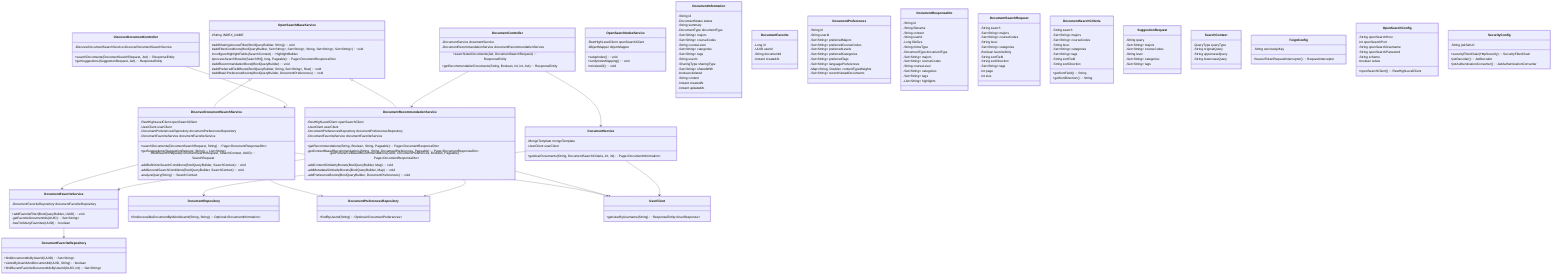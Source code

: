 classDiagram
%% Controllers
    class DiscoverDocumentController {
        -DiscoverDocumentSearchService discoverDocumentSearchService
        +searchDocuments(DocumentSearchRequest, Jwt): ResponseEntity
        +getSuggestions(SuggestionRequest, Jwt): ResponseEntity
    }

    class DocumentController {
        -DocumentService documentService
        -DocumentRecommendationService documentRecommendationService
        +searchUserDocuments(Jwt, DocumentSearchRequest): ResponseEntity
        +getRecommendationDocuments(String, Boolean, int, int, Jwt): ResponseEntity
    }

%% Services and their inheritance relationships
    class OpenSearchBaseService {
        #String INDEX_NAME
        #addSharingAccessFilter(BoolQueryBuilder, String): void
        #addFilterConditions(BoolQueryBuilder, Set~String~, Set~String~, String, Set~String~, Set~String~): void
        #configureHighlightFields(SearchContext): HighlightBuilder
        #processSearchResults(SearchHit[], long, Pageable): Page~DocumentResponseDto~
        #addRecommendationBoost(BoolQueryBuilder): void
        #addPreferredFieldBoost(BoolQueryBuilder, String, Set~String~, float): void
        #addBasicPreferenceBoosts(BoolQueryBuilder, DocumentPreferences): void
    }

    class DiscoverDocumentSearchService {
        -RestHighLevelClient openSearchClient
        -UserClient userClient
        -DocumentPreferencesRepository documentPreferencesRepository
        -DocumentFavoriteService documentFavoriteService
        +searchDocuments(DocumentSearchRequest, String): Page~DocumentResponseDto~
        +getSuggestions(SuggestionRequest, String): List~String~
        -buildSearchRequest(DocumentSearchRequest, SearchContext, UUID): SearchRequest
        -addDefinitionSearchConditions(BoolQueryBuilder, SearchContext): void
        -addGeneralSearchConditions(BoolQueryBuilder, SearchContext): void
        -analyzeQuery(String): SearchContext
    }

    class DocumentService {
        -MongoTemplate mongoTemplate
        -UserClient userClient
        +getUserDocuments(String, DocumentSearchCriteria, int, int): Page~DocumentInformation~
    }

    class DocumentRecommendationService {
        -RestHighLevelClient openSearchClient
        -UserClient userClient
        -DocumentPreferencesRepository documentPreferencesRepository
        -DocumentFavoriteService documentFavoriteService
        +getRecommendations(String, Boolean, String, Pageable): Page~DocumentResponseDto~
        -getContentBasedRecommendations(String, String, DocumentPreferences, Pageable): Page~DocumentResponseDto~
        -getPreferenceBasedRecommendations(UUID, DocumentPreferences, Boolean, Pageable): Page~DocumentResponseDto~
        -addContentSimilarityBoosts(BoolQueryBuilder, Map): void
        -addMetadataSimilarityBoosts(BoolQueryBuilder, Map): void
        -addPreferenceBoosts(BoolQueryBuilder, DocumentPreferences): void
    }

    class DocumentFavoriteService {
        -DocumentFavoriteRepository documentFavoriteRepository
        +addFavoriteFilter(BoolQueryBuilder, UUID): void
        -getFavoriteDocumentIds(UUID): Set~String~
        -hasTooManyFavorites(UUID): boolean
    }

    class OpenSearchIndexService {
        -RestHighLevelClient openSearchClient
        -ObjectMapper objectMapper
        +setupIndex(): void
        +verifyIndexMapping(): void
        +reindexAll(): void
    }

%% Models
    class DocumentInformation {
        -String id
        -DocumentStatus status
        -String summary
        -DocumentType documentType
        -Set~String~ majors
        -Set~String~ courseCodes
        -String courseLevel
        -Set~String~ categories
        -Set~String~ tags
        -String userId
        -SharingType sharingType
        -Set~String~ sharedWith
        -boolean deleted
        -String content
        -Instant createdAt
        -Instant updatedAt
    }

    class DocumentFavorite {
        -Long id
        -UUID userId
        -String documentId
        -Instant createdAt
    }

    class DocumentPreferences {
        -String id
        -String userId
        -Set~String~ preferredMajors
        -Set~String~ preferredCourseCodes
        -Set~String~ preferredLevels
        -Set~String~ preferredCategories
        -Set~String~ preferredTags
        -Set~String~ languagePreferences
        -Map~String, Double~ contentTypeWeights
        -Set~String~ recentViewedDocuments
    }

%% DTOs
    class DocumentResponseDto {
        -String id
        -String filename
        -String content
        -String userId
        -Long fileSize
        -String mimeType
        -DocumentType documentType
        -Set~String~ majors
        -Set~String~ courseCodes
        -String courseLevel
        -Set~String~ categories
        -Set~String~ tags
        -List~String~ highlights
    }

    class DocumentSearchRequest {
        -String search
        -Set~String~ majors
        -Set~String~ courseCodes
        -String level
        -Set~String~ categories
        -Boolean favoriteOnly
        -String sortField
        -String sortDirection
        -Set~String~ tags
        -int page
        -int size
    }

    class DocumentSearchCriteria {
        -String search
        -Set~String~ majors
        -Set~String~ courseCodes
        -String level
        -Set~String~ categories
        -Set~String~ tags
        -String sortField
        -String sortDirection
        +getSortField(): String
        +getSortDirection(): String
    }

    class SuggestionRequest {
        -String query
        -Set~String~ majors
        -Set~String~ courseCodes
        -String level
        -Set~String~ categories
        -Set~String~ tags
    }

    class SearchContext {
        -QueryType queryType
        -String originalQuery
        -String uppercaseQuery
        -String lowercaseQuery
    }

%% Repositories
    class DocumentRepository {
        +findAccessibleDocumentByIdAndUserId(String, String): Optional~DocumentInformation~
    }

    class DocumentFavoriteRepository {
        +findDocumentIdsByUserId(UUID): Set~String~
        +existsByUserIdAndDocumentId(UUID, String): boolean
        +findRecentFavoriteDocumentIdsByUserId(UUID, int): Set~String~
    }

    class DocumentPreferencesRepository {
        +findByUserId(String): Optional~DocumentPreferences~
    }

%% Clients
    class UserClient {
        +getUserByUsername(String): ResponseEntity~UserResponse~
    }

%% Configuration
    class FeignConfig {
        -String serviceApiKey
        +bearerTokenRequestInterceptor(): RequestInterceptor
    }

    class OpenSearchConfig {
        -String openSearchHost
        -int openSearchPort
        -String openSearchUsername
        -String openSearchPassword
        -String scheme
        -boolean isAws
        +openSearchClient(): RestHighLevelClient
    }

    class SecurityConfig {
        -String jwkSetUri
        +securityFilterChain(HttpSecurity): SecurityFilterChain
        +jwtDecoder(): JwtDecoder
        +jwtAuthenticationConverter(): JwtAuthenticationConverter
    }

%% Inheritance relationships
    OpenSearchBaseService <|-- DiscoverDocumentSearchService
    OpenSearchBaseService <|-- DocumentRecommendationService

%% Dependencies between controllers and services
    DiscoverDocumentController --> DiscoverDocumentSearchService
    DocumentController --> DocumentService
    DocumentController --> DocumentRecommendationService

%% Dependencies between services and repositories
    DiscoverDocumentSearchService --> DocumentPreferencesRepository
    DiscoverDocumentSearchService --> DocumentFavoriteService
    DocumentRecommendationService --> DocumentPreferencesRepository
    DocumentRecommendationService --> DocumentFavoriteService
    DocumentFavoriteService --> DocumentFavoriteRepository
    DocumentService --> DocumentRepository

%% Dependencies on client
    DiscoverDocumentSearchService --> UserClient
    DocumentRecommendationService --> UserClient
    DocumentService --> UserClient